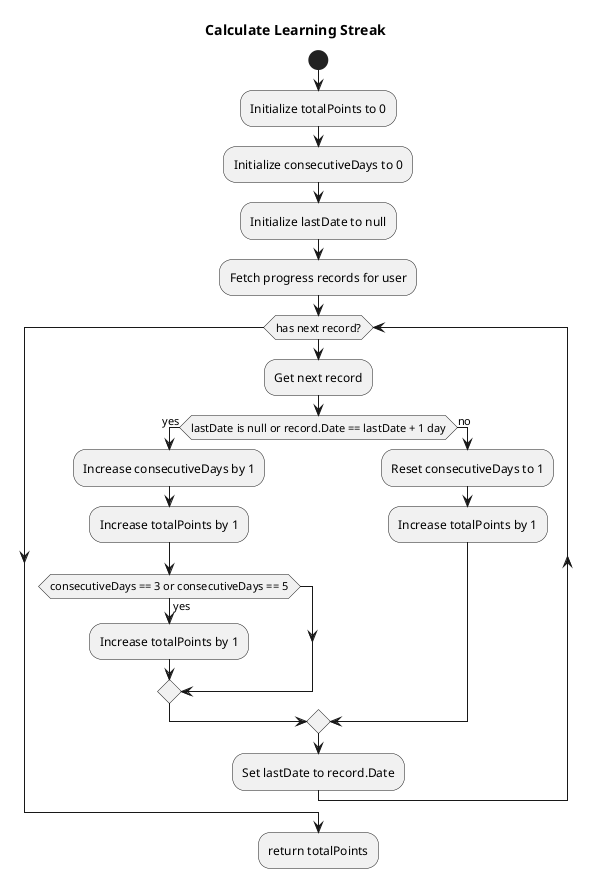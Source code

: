 @startuml

title Calculate Learning Streak

start
:Initialize totalPoints to 0;
:Initialize consecutiveDays to 0;
:Initialize lastDate to null;
:Fetch progress records for user;
while (has next record?)
  :Get next record;
  if (lastDate is null or record.Date == lastDate + 1 day) then (yes)
    :Increase consecutiveDays by 1;
    :Increase totalPoints by 1;
    if (consecutiveDays == 3 or consecutiveDays == 5) then (yes)
      :Increase totalPoints by 1;
    endif
  else (no)
    :Reset consecutiveDays to 1;
    :Increase totalPoints by 1;
  endif
  :Set lastDate to record.Date;
endwhile
:return totalPoints;

@enduml